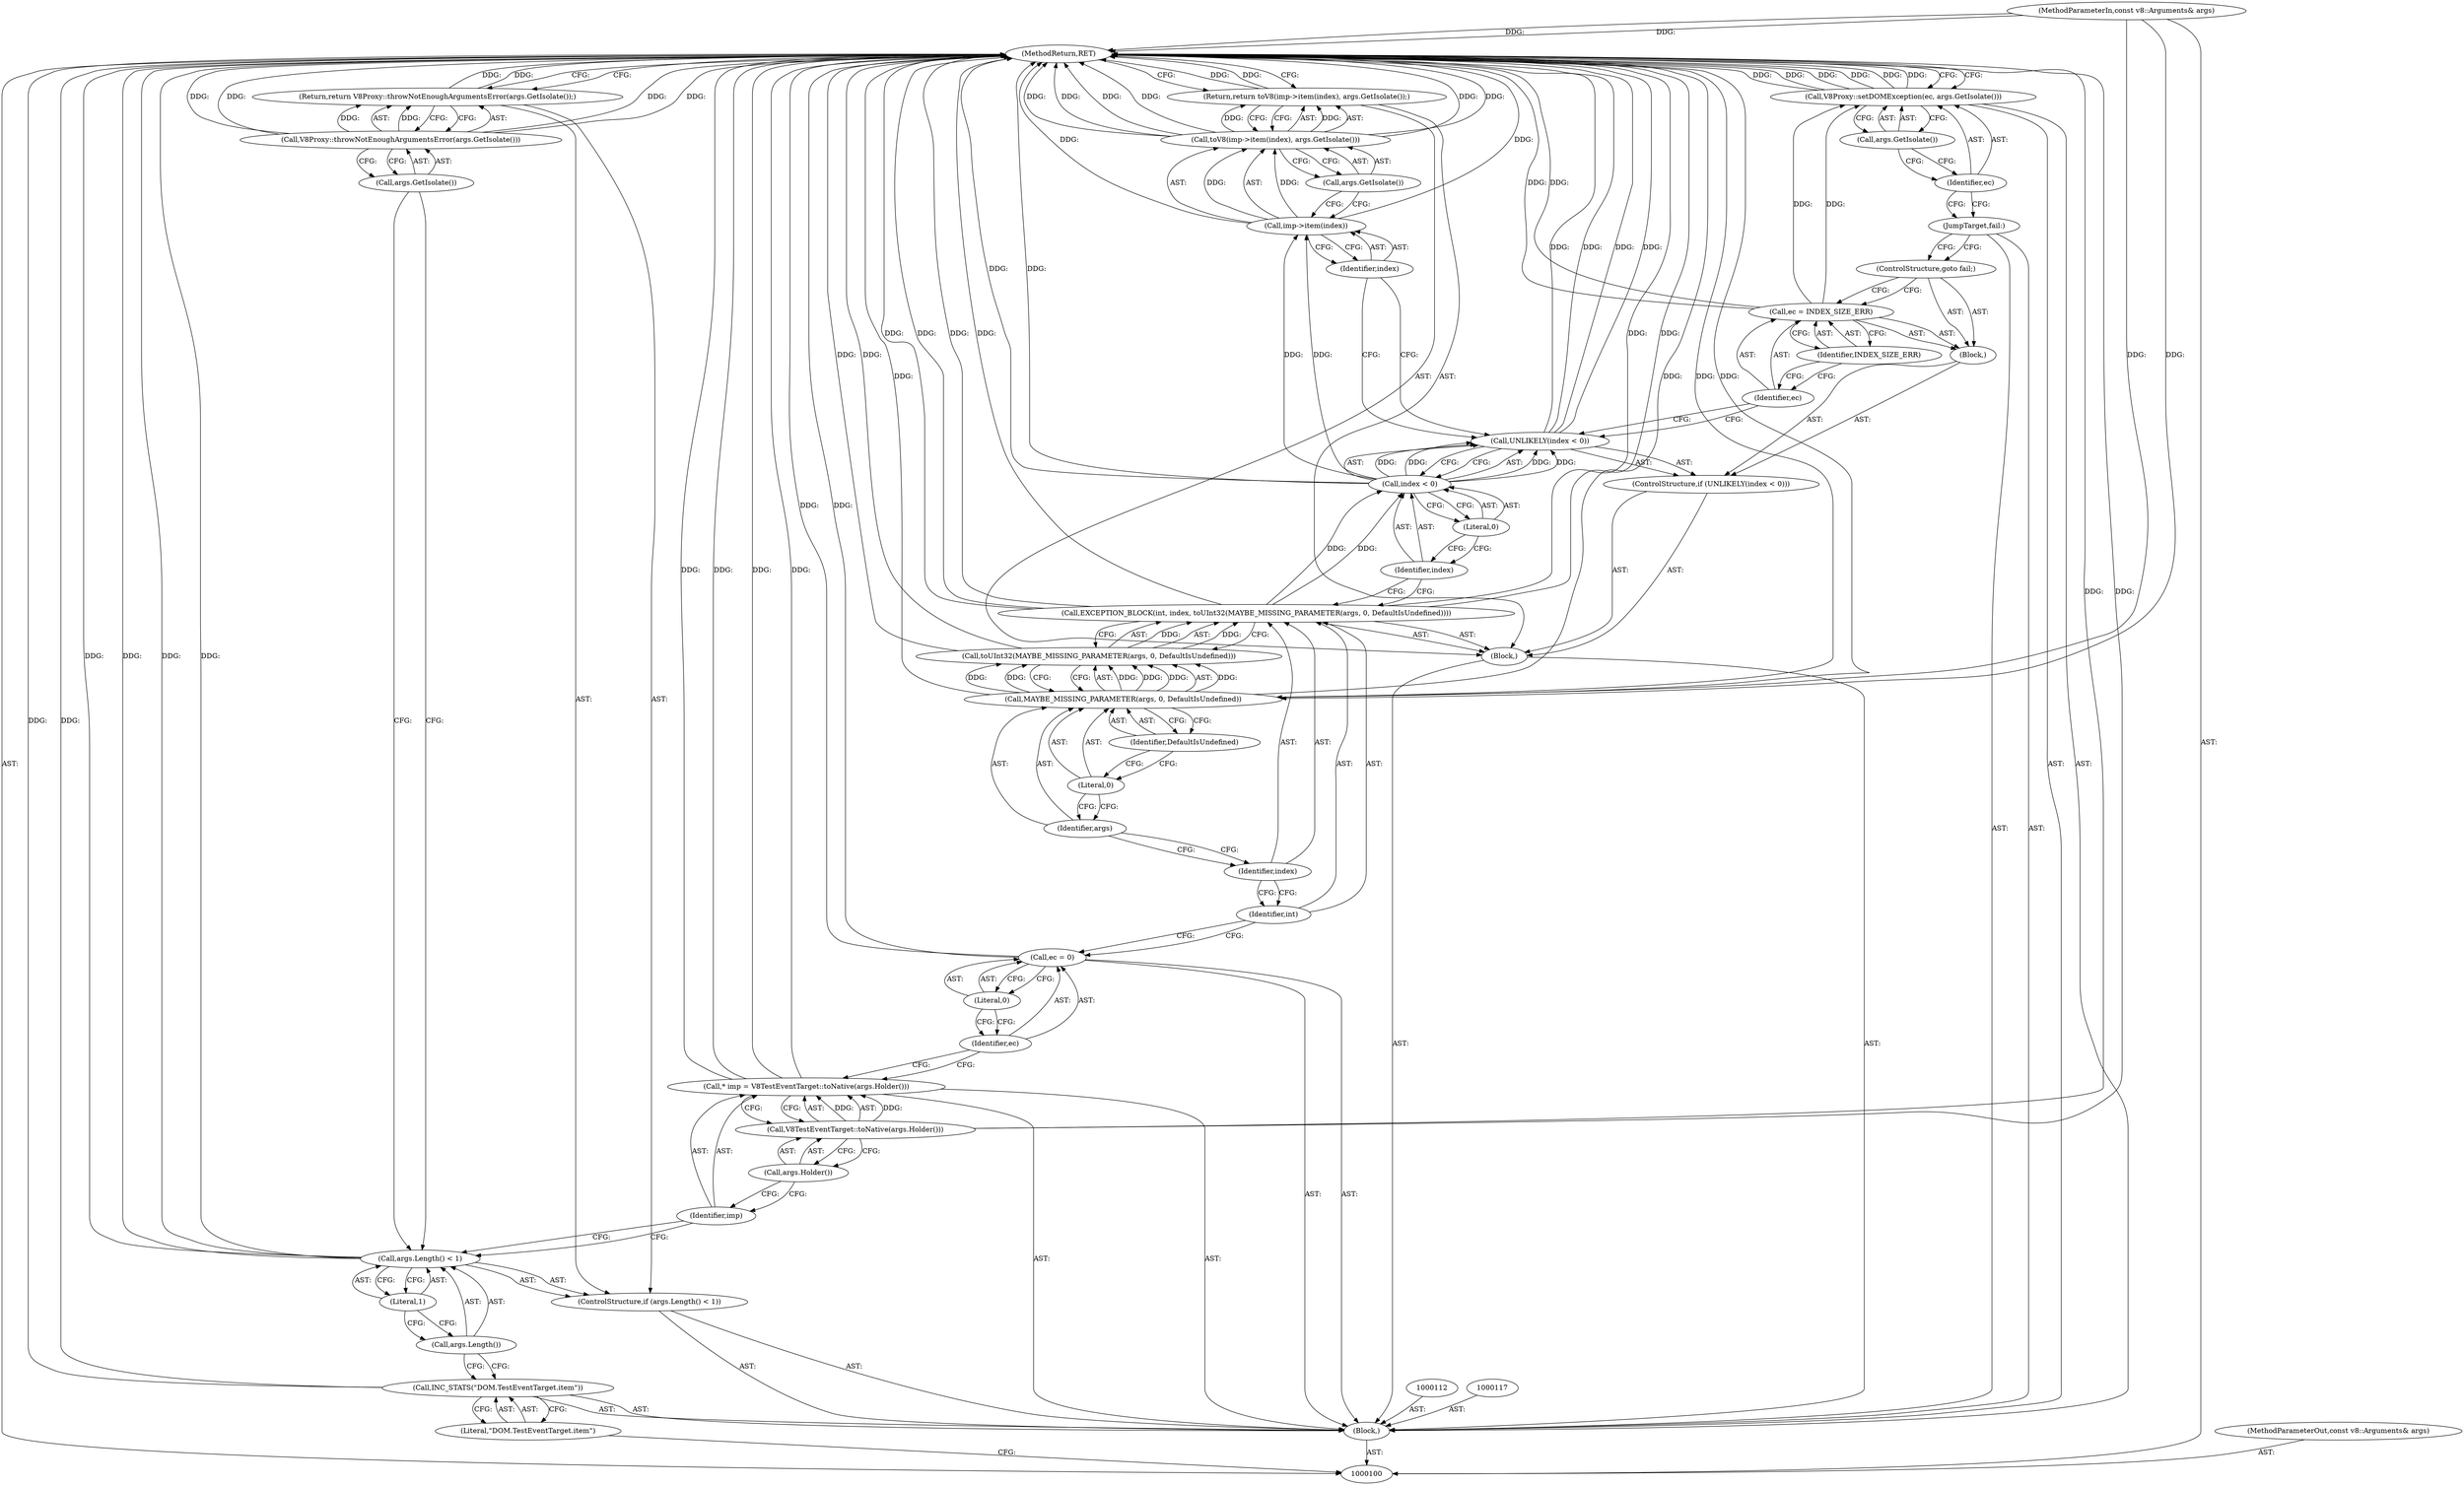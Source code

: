 digraph "0_Chrome_e9372a1bfd3588a80fcf49aa07321f0971dd6091_5" {
"1000149" [label="(MethodReturn,RET)"];
"1000101" [label="(MethodParameterIn,const v8::Arguments& args)"];
"1000223" [label="(MethodParameterOut,const v8::Arguments& args)"];
"1000132" [label="(Call,index < 0)"];
"1000133" [label="(Identifier,index)"];
"1000134" [label="(Literal,0)"];
"1000135" [label="(Block,)"];
"1000130" [label="(ControlStructure,if (UNLIKELY(index < 0)))"];
"1000131" [label="(Call,UNLIKELY(index < 0))"];
"1000138" [label="(Identifier,INDEX_SIZE_ERR)"];
"1000136" [label="(Call,ec = INDEX_SIZE_ERR)"];
"1000137" [label="(Identifier,ec)"];
"1000139" [label="(ControlStructure,goto fail;)"];
"1000141" [label="(Call,toV8(imp->item(index), args.GetIsolate()))"];
"1000142" [label="(Call,imp->item(index))"];
"1000143" [label="(Identifier,index)"];
"1000144" [label="(Call,args.GetIsolate())"];
"1000140" [label="(Return,return toV8(imp->item(index), args.GetIsolate());)"];
"1000145" [label="(JumpTarget,fail:)"];
"1000147" [label="(Identifier,ec)"];
"1000148" [label="(Call,args.GetIsolate())"];
"1000146" [label="(Call,V8Proxy::setDOMException(ec, args.GetIsolate()))"];
"1000102" [label="(Block,)"];
"1000104" [label="(Literal,\"DOM.TestEventTarget.item\")"];
"1000103" [label="(Call,INC_STATS(\"DOM.TestEventTarget.item\"))"];
"1000108" [label="(Literal,1)"];
"1000105" [label="(ControlStructure,if (args.Length() < 1))"];
"1000106" [label="(Call,args.Length() < 1)"];
"1000107" [label="(Call,args.Length())"];
"1000110" [label="(Call,V8Proxy::throwNotEnoughArgumentsError(args.GetIsolate()))"];
"1000111" [label="(Call,args.GetIsolate())"];
"1000109" [label="(Return,return V8Proxy::throwNotEnoughArgumentsError(args.GetIsolate());)"];
"1000113" [label="(Call,* imp = V8TestEventTarget::toNative(args.Holder()))"];
"1000114" [label="(Identifier,imp)"];
"1000115" [label="(Call,V8TestEventTarget::toNative(args.Holder()))"];
"1000116" [label="(Call,args.Holder())"];
"1000118" [label="(Call,ec = 0)"];
"1000119" [label="(Identifier,ec)"];
"1000120" [label="(Literal,0)"];
"1000121" [label="(Block,)"];
"1000123" [label="(Identifier,int)"];
"1000124" [label="(Identifier,index)"];
"1000125" [label="(Call,toUInt32(MAYBE_MISSING_PARAMETER(args, 0, DefaultIsUndefined)))"];
"1000122" [label="(Call,EXCEPTION_BLOCK(int, index, toUInt32(MAYBE_MISSING_PARAMETER(args, 0, DefaultIsUndefined))))"];
"1000126" [label="(Call,MAYBE_MISSING_PARAMETER(args, 0, DefaultIsUndefined))"];
"1000127" [label="(Identifier,args)"];
"1000128" [label="(Literal,0)"];
"1000129" [label="(Identifier,DefaultIsUndefined)"];
"1000149" -> "1000100"  [label="AST: "];
"1000149" -> "1000109"  [label="CFG: "];
"1000149" -> "1000140"  [label="CFG: "];
"1000149" -> "1000146"  [label="CFG: "];
"1000140" -> "1000149"  [label="DDG: "];
"1000125" -> "1000149"  [label="DDG: "];
"1000141" -> "1000149"  [label="DDG: "];
"1000141" -> "1000149"  [label="DDG: "];
"1000141" -> "1000149"  [label="DDG: "];
"1000122" -> "1000149"  [label="DDG: "];
"1000122" -> "1000149"  [label="DDG: "];
"1000122" -> "1000149"  [label="DDG: "];
"1000106" -> "1000149"  [label="DDG: "];
"1000106" -> "1000149"  [label="DDG: "];
"1000113" -> "1000149"  [label="DDG: "];
"1000113" -> "1000149"  [label="DDG: "];
"1000146" -> "1000149"  [label="DDG: "];
"1000146" -> "1000149"  [label="DDG: "];
"1000146" -> "1000149"  [label="DDG: "];
"1000126" -> "1000149"  [label="DDG: "];
"1000126" -> "1000149"  [label="DDG: "];
"1000132" -> "1000149"  [label="DDG: "];
"1000136" -> "1000149"  [label="DDG: "];
"1000118" -> "1000149"  [label="DDG: "];
"1000131" -> "1000149"  [label="DDG: "];
"1000131" -> "1000149"  [label="DDG: "];
"1000103" -> "1000149"  [label="DDG: "];
"1000101" -> "1000149"  [label="DDG: "];
"1000110" -> "1000149"  [label="DDG: "];
"1000110" -> "1000149"  [label="DDG: "];
"1000142" -> "1000149"  [label="DDG: "];
"1000115" -> "1000149"  [label="DDG: "];
"1000109" -> "1000149"  [label="DDG: "];
"1000101" -> "1000100"  [label="AST: "];
"1000101" -> "1000149"  [label="DDG: "];
"1000101" -> "1000126"  [label="DDG: "];
"1000223" -> "1000100"  [label="AST: "];
"1000132" -> "1000131"  [label="AST: "];
"1000132" -> "1000134"  [label="CFG: "];
"1000133" -> "1000132"  [label="AST: "];
"1000134" -> "1000132"  [label="AST: "];
"1000131" -> "1000132"  [label="CFG: "];
"1000132" -> "1000149"  [label="DDG: "];
"1000132" -> "1000131"  [label="DDG: "];
"1000132" -> "1000131"  [label="DDG: "];
"1000122" -> "1000132"  [label="DDG: "];
"1000132" -> "1000142"  [label="DDG: "];
"1000133" -> "1000132"  [label="AST: "];
"1000133" -> "1000122"  [label="CFG: "];
"1000134" -> "1000133"  [label="CFG: "];
"1000134" -> "1000132"  [label="AST: "];
"1000134" -> "1000133"  [label="CFG: "];
"1000132" -> "1000134"  [label="CFG: "];
"1000135" -> "1000130"  [label="AST: "];
"1000136" -> "1000135"  [label="AST: "];
"1000139" -> "1000135"  [label="AST: "];
"1000130" -> "1000121"  [label="AST: "];
"1000131" -> "1000130"  [label="AST: "];
"1000135" -> "1000130"  [label="AST: "];
"1000131" -> "1000130"  [label="AST: "];
"1000131" -> "1000132"  [label="CFG: "];
"1000132" -> "1000131"  [label="AST: "];
"1000137" -> "1000131"  [label="CFG: "];
"1000143" -> "1000131"  [label="CFG: "];
"1000131" -> "1000149"  [label="DDG: "];
"1000131" -> "1000149"  [label="DDG: "];
"1000132" -> "1000131"  [label="DDG: "];
"1000132" -> "1000131"  [label="DDG: "];
"1000138" -> "1000136"  [label="AST: "];
"1000138" -> "1000137"  [label="CFG: "];
"1000136" -> "1000138"  [label="CFG: "];
"1000136" -> "1000135"  [label="AST: "];
"1000136" -> "1000138"  [label="CFG: "];
"1000137" -> "1000136"  [label="AST: "];
"1000138" -> "1000136"  [label="AST: "];
"1000139" -> "1000136"  [label="CFG: "];
"1000136" -> "1000149"  [label="DDG: "];
"1000136" -> "1000146"  [label="DDG: "];
"1000137" -> "1000136"  [label="AST: "];
"1000137" -> "1000131"  [label="CFG: "];
"1000138" -> "1000137"  [label="CFG: "];
"1000139" -> "1000135"  [label="AST: "];
"1000139" -> "1000136"  [label="CFG: "];
"1000145" -> "1000139"  [label="CFG: "];
"1000141" -> "1000140"  [label="AST: "];
"1000141" -> "1000144"  [label="CFG: "];
"1000142" -> "1000141"  [label="AST: "];
"1000144" -> "1000141"  [label="AST: "];
"1000140" -> "1000141"  [label="CFG: "];
"1000141" -> "1000149"  [label="DDG: "];
"1000141" -> "1000149"  [label="DDG: "];
"1000141" -> "1000149"  [label="DDG: "];
"1000141" -> "1000140"  [label="DDG: "];
"1000142" -> "1000141"  [label="DDG: "];
"1000142" -> "1000141"  [label="AST: "];
"1000142" -> "1000143"  [label="CFG: "];
"1000143" -> "1000142"  [label="AST: "];
"1000144" -> "1000142"  [label="CFG: "];
"1000142" -> "1000149"  [label="DDG: "];
"1000142" -> "1000141"  [label="DDG: "];
"1000132" -> "1000142"  [label="DDG: "];
"1000143" -> "1000142"  [label="AST: "];
"1000143" -> "1000131"  [label="CFG: "];
"1000142" -> "1000143"  [label="CFG: "];
"1000144" -> "1000141"  [label="AST: "];
"1000144" -> "1000142"  [label="CFG: "];
"1000141" -> "1000144"  [label="CFG: "];
"1000140" -> "1000121"  [label="AST: "];
"1000140" -> "1000141"  [label="CFG: "];
"1000141" -> "1000140"  [label="AST: "];
"1000149" -> "1000140"  [label="CFG: "];
"1000140" -> "1000149"  [label="DDG: "];
"1000141" -> "1000140"  [label="DDG: "];
"1000145" -> "1000102"  [label="AST: "];
"1000145" -> "1000139"  [label="CFG: "];
"1000147" -> "1000145"  [label="CFG: "];
"1000147" -> "1000146"  [label="AST: "];
"1000147" -> "1000145"  [label="CFG: "];
"1000148" -> "1000147"  [label="CFG: "];
"1000148" -> "1000146"  [label="AST: "];
"1000148" -> "1000147"  [label="CFG: "];
"1000146" -> "1000148"  [label="CFG: "];
"1000146" -> "1000102"  [label="AST: "];
"1000146" -> "1000148"  [label="CFG: "];
"1000147" -> "1000146"  [label="AST: "];
"1000148" -> "1000146"  [label="AST: "];
"1000149" -> "1000146"  [label="CFG: "];
"1000146" -> "1000149"  [label="DDG: "];
"1000146" -> "1000149"  [label="DDG: "];
"1000146" -> "1000149"  [label="DDG: "];
"1000136" -> "1000146"  [label="DDG: "];
"1000102" -> "1000100"  [label="AST: "];
"1000103" -> "1000102"  [label="AST: "];
"1000105" -> "1000102"  [label="AST: "];
"1000112" -> "1000102"  [label="AST: "];
"1000113" -> "1000102"  [label="AST: "];
"1000117" -> "1000102"  [label="AST: "];
"1000118" -> "1000102"  [label="AST: "];
"1000121" -> "1000102"  [label="AST: "];
"1000145" -> "1000102"  [label="AST: "];
"1000146" -> "1000102"  [label="AST: "];
"1000104" -> "1000103"  [label="AST: "];
"1000104" -> "1000100"  [label="CFG: "];
"1000103" -> "1000104"  [label="CFG: "];
"1000103" -> "1000102"  [label="AST: "];
"1000103" -> "1000104"  [label="CFG: "];
"1000104" -> "1000103"  [label="AST: "];
"1000107" -> "1000103"  [label="CFG: "];
"1000103" -> "1000149"  [label="DDG: "];
"1000108" -> "1000106"  [label="AST: "];
"1000108" -> "1000107"  [label="CFG: "];
"1000106" -> "1000108"  [label="CFG: "];
"1000105" -> "1000102"  [label="AST: "];
"1000106" -> "1000105"  [label="AST: "];
"1000109" -> "1000105"  [label="AST: "];
"1000106" -> "1000105"  [label="AST: "];
"1000106" -> "1000108"  [label="CFG: "];
"1000107" -> "1000106"  [label="AST: "];
"1000108" -> "1000106"  [label="AST: "];
"1000111" -> "1000106"  [label="CFG: "];
"1000114" -> "1000106"  [label="CFG: "];
"1000106" -> "1000149"  [label="DDG: "];
"1000106" -> "1000149"  [label="DDG: "];
"1000107" -> "1000106"  [label="AST: "];
"1000107" -> "1000103"  [label="CFG: "];
"1000108" -> "1000107"  [label="CFG: "];
"1000110" -> "1000109"  [label="AST: "];
"1000110" -> "1000111"  [label="CFG: "];
"1000111" -> "1000110"  [label="AST: "];
"1000109" -> "1000110"  [label="CFG: "];
"1000110" -> "1000149"  [label="DDG: "];
"1000110" -> "1000149"  [label="DDG: "];
"1000110" -> "1000109"  [label="DDG: "];
"1000111" -> "1000110"  [label="AST: "];
"1000111" -> "1000106"  [label="CFG: "];
"1000110" -> "1000111"  [label="CFG: "];
"1000109" -> "1000105"  [label="AST: "];
"1000109" -> "1000110"  [label="CFG: "];
"1000110" -> "1000109"  [label="AST: "];
"1000149" -> "1000109"  [label="CFG: "];
"1000109" -> "1000149"  [label="DDG: "];
"1000110" -> "1000109"  [label="DDG: "];
"1000113" -> "1000102"  [label="AST: "];
"1000113" -> "1000115"  [label="CFG: "];
"1000114" -> "1000113"  [label="AST: "];
"1000115" -> "1000113"  [label="AST: "];
"1000119" -> "1000113"  [label="CFG: "];
"1000113" -> "1000149"  [label="DDG: "];
"1000113" -> "1000149"  [label="DDG: "];
"1000115" -> "1000113"  [label="DDG: "];
"1000114" -> "1000113"  [label="AST: "];
"1000114" -> "1000106"  [label="CFG: "];
"1000116" -> "1000114"  [label="CFG: "];
"1000115" -> "1000113"  [label="AST: "];
"1000115" -> "1000116"  [label="CFG: "];
"1000116" -> "1000115"  [label="AST: "];
"1000113" -> "1000115"  [label="CFG: "];
"1000115" -> "1000149"  [label="DDG: "];
"1000115" -> "1000113"  [label="DDG: "];
"1000116" -> "1000115"  [label="AST: "];
"1000116" -> "1000114"  [label="CFG: "];
"1000115" -> "1000116"  [label="CFG: "];
"1000118" -> "1000102"  [label="AST: "];
"1000118" -> "1000120"  [label="CFG: "];
"1000119" -> "1000118"  [label="AST: "];
"1000120" -> "1000118"  [label="AST: "];
"1000123" -> "1000118"  [label="CFG: "];
"1000118" -> "1000149"  [label="DDG: "];
"1000119" -> "1000118"  [label="AST: "];
"1000119" -> "1000113"  [label="CFG: "];
"1000120" -> "1000119"  [label="CFG: "];
"1000120" -> "1000118"  [label="AST: "];
"1000120" -> "1000119"  [label="CFG: "];
"1000118" -> "1000120"  [label="CFG: "];
"1000121" -> "1000102"  [label="AST: "];
"1000122" -> "1000121"  [label="AST: "];
"1000130" -> "1000121"  [label="AST: "];
"1000140" -> "1000121"  [label="AST: "];
"1000123" -> "1000122"  [label="AST: "];
"1000123" -> "1000118"  [label="CFG: "];
"1000124" -> "1000123"  [label="CFG: "];
"1000124" -> "1000122"  [label="AST: "];
"1000124" -> "1000123"  [label="CFG: "];
"1000127" -> "1000124"  [label="CFG: "];
"1000125" -> "1000122"  [label="AST: "];
"1000125" -> "1000126"  [label="CFG: "];
"1000126" -> "1000125"  [label="AST: "];
"1000122" -> "1000125"  [label="CFG: "];
"1000125" -> "1000149"  [label="DDG: "];
"1000125" -> "1000122"  [label="DDG: "];
"1000126" -> "1000125"  [label="DDG: "];
"1000126" -> "1000125"  [label="DDG: "];
"1000126" -> "1000125"  [label="DDG: "];
"1000122" -> "1000121"  [label="AST: "];
"1000122" -> "1000125"  [label="CFG: "];
"1000123" -> "1000122"  [label="AST: "];
"1000124" -> "1000122"  [label="AST: "];
"1000125" -> "1000122"  [label="AST: "];
"1000133" -> "1000122"  [label="CFG: "];
"1000122" -> "1000149"  [label="DDG: "];
"1000122" -> "1000149"  [label="DDG: "];
"1000122" -> "1000149"  [label="DDG: "];
"1000125" -> "1000122"  [label="DDG: "];
"1000122" -> "1000132"  [label="DDG: "];
"1000126" -> "1000125"  [label="AST: "];
"1000126" -> "1000129"  [label="CFG: "];
"1000127" -> "1000126"  [label="AST: "];
"1000128" -> "1000126"  [label="AST: "];
"1000129" -> "1000126"  [label="AST: "];
"1000125" -> "1000126"  [label="CFG: "];
"1000126" -> "1000149"  [label="DDG: "];
"1000126" -> "1000149"  [label="DDG: "];
"1000126" -> "1000125"  [label="DDG: "];
"1000126" -> "1000125"  [label="DDG: "];
"1000126" -> "1000125"  [label="DDG: "];
"1000101" -> "1000126"  [label="DDG: "];
"1000127" -> "1000126"  [label="AST: "];
"1000127" -> "1000124"  [label="CFG: "];
"1000128" -> "1000127"  [label="CFG: "];
"1000128" -> "1000126"  [label="AST: "];
"1000128" -> "1000127"  [label="CFG: "];
"1000129" -> "1000128"  [label="CFG: "];
"1000129" -> "1000126"  [label="AST: "];
"1000129" -> "1000128"  [label="CFG: "];
"1000126" -> "1000129"  [label="CFG: "];
}
